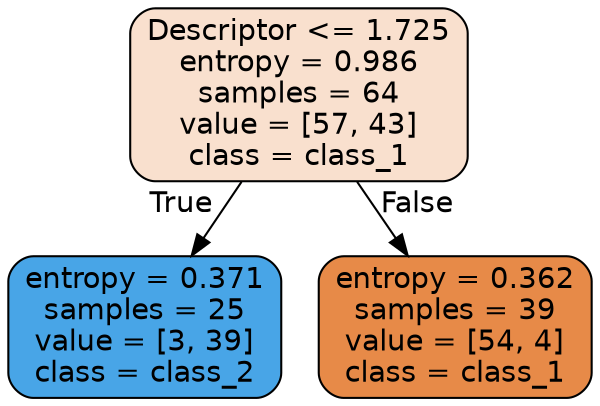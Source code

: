digraph Tree {
node [shape=box, style="filled, rounded", color="black", fontname="helvetica"] ;
edge [fontname="helvetica"] ;
0 [label="Descriptor <= 1.725\nentropy = 0.986\nsamples = 64\nvalue = [57, 43]\nclass = class_1", fillcolor="#f9e0ce"] ;
1 [label="entropy = 0.371\nsamples = 25\nvalue = [3, 39]\nclass = class_2", fillcolor="#48a5e7"] ;
0 -> 1 [labeldistance=2.5, labelangle=45, headlabel="True"] ;
2 [label="entropy = 0.362\nsamples = 39\nvalue = [54, 4]\nclass = class_1", fillcolor="#e78a48"] ;
0 -> 2 [labeldistance=2.5, labelangle=-45, headlabel="False"] ;
}